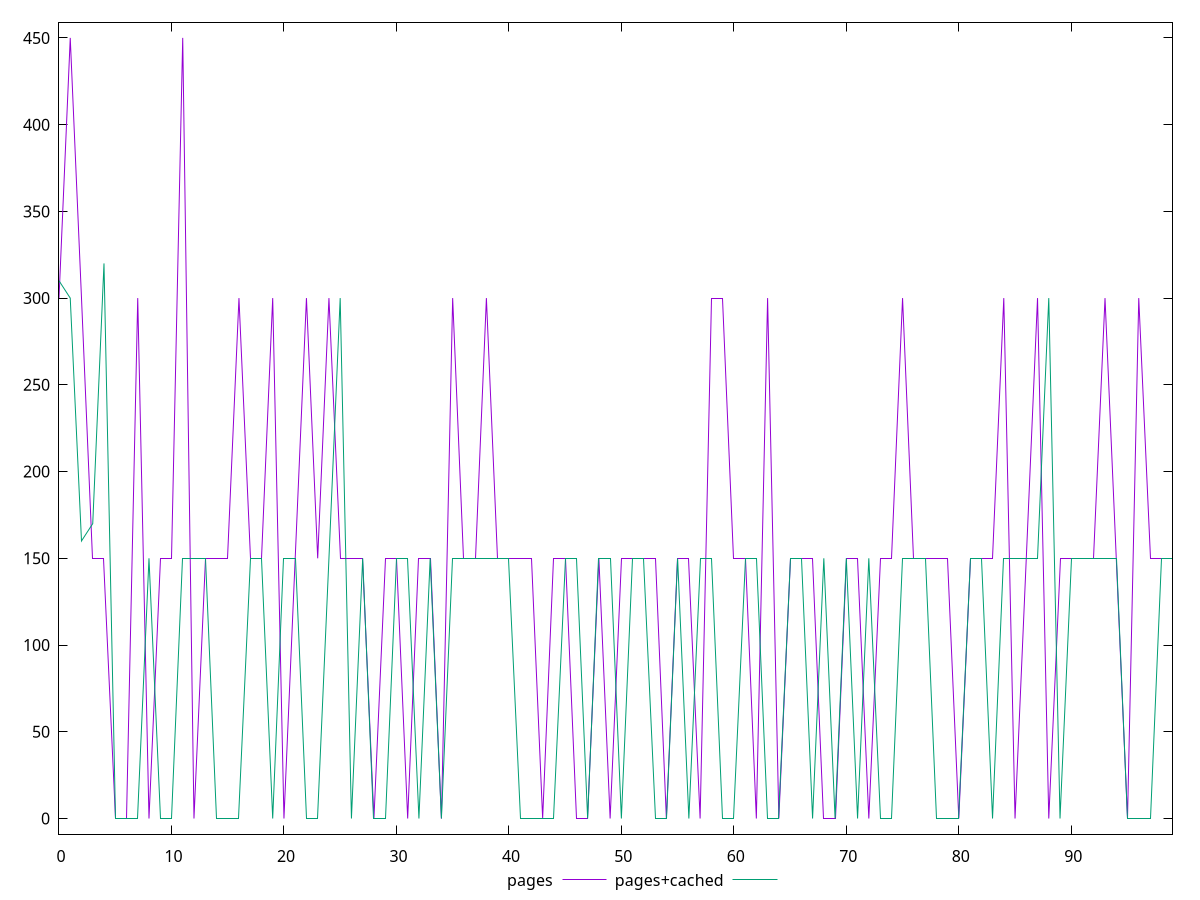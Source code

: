 reset

$pages <<EOF
0 300
1 450
2 300
3 150
4 150
5 0
6 0
7 300
8 0
9 150
10 150
11 450
12 0
13 150
14 150
15 150
16 300
17 150
18 150
19 300
20 0
21 150
22 300
23 150
24 300
25 150
26 150
27 150
28 0
29 150
30 150
31 0
32 150
33 150
34 0
35 300
36 150
37 150
38 300
39 150
40 150
41 150
42 150
43 0
44 150
45 150
46 0
47 0
48 150
49 0
50 150
51 150
52 150
53 150
54 0
55 150
56 150
57 0
58 300
59 300
60 150
61 150
62 0
63 300
64 0
65 150
66 150
67 150
68 0
69 0
70 150
71 150
72 0
73 150
74 150
75 300
76 150
77 150
78 150
79 150
80 0
81 150
82 150
83 150
84 300
85 0
86 150
87 300
88 0
89 150
90 150
91 150
92 150
93 300
94 150
95 0
96 300
97 150
98 150
99 150
EOF

$pagesCached <<EOF
0 310
1 300
2 160
3 170
4 320
5 0
6 0
7 0
8 150
9 0
10 0
11 150
12 150
13 150
14 0
15 0
16 0
17 150
18 150
19 0
20 150
21 150
22 0
23 0
24 150
25 300
26 0
27 150
28 0
29 0
30 150
31 150
32 0
33 150
34 0
35 150
36 150
37 150
38 150
39 150
40 150
41 0
42 0
43 0
44 0
45 150
46 150
47 0
48 150
49 150
50 0
51 150
52 150
53 0
54 0
55 150
56 0
57 150
58 150
59 0
60 0
61 150
62 150
63 0
64 0
65 150
66 150
67 0
68 150
69 0
70 150
71 0
72 150
73 0
74 0
75 150
76 150
77 150
78 0
79 0
80 0
81 150
82 150
83 0
84 150
85 150
86 150
87 150
88 300
89 0
90 150
91 150
92 150
93 150
94 150
95 0
96 0
97 0
98 150
99 150
EOF

set key outside below
set xrange [0:99]
set yrange [-9:459]
set trange [-9:459]
set terminal svg size 640, 520 enhanced background rgb 'white'
set output "report_00017_2021-02-10T15-08-03.406Z/uses-http2/comparison/line/0_vs_1.svg"

plot $pages title "pages" with line, \
     $pagesCached title "pages+cached" with line

reset
